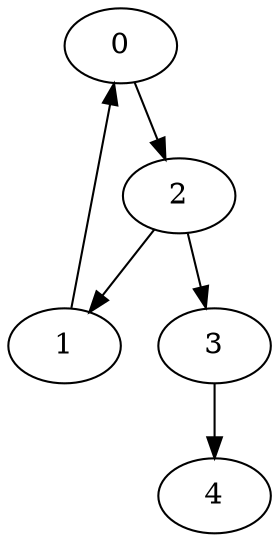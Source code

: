 digraph sccs{
  "0";
  "1";
  "2";
  "3";
  "4";
  
  "0" -> "2";
  "2" -> "1";
  "2" -> "3";
  "1" -> "0";
  "3" -> "4";
}
